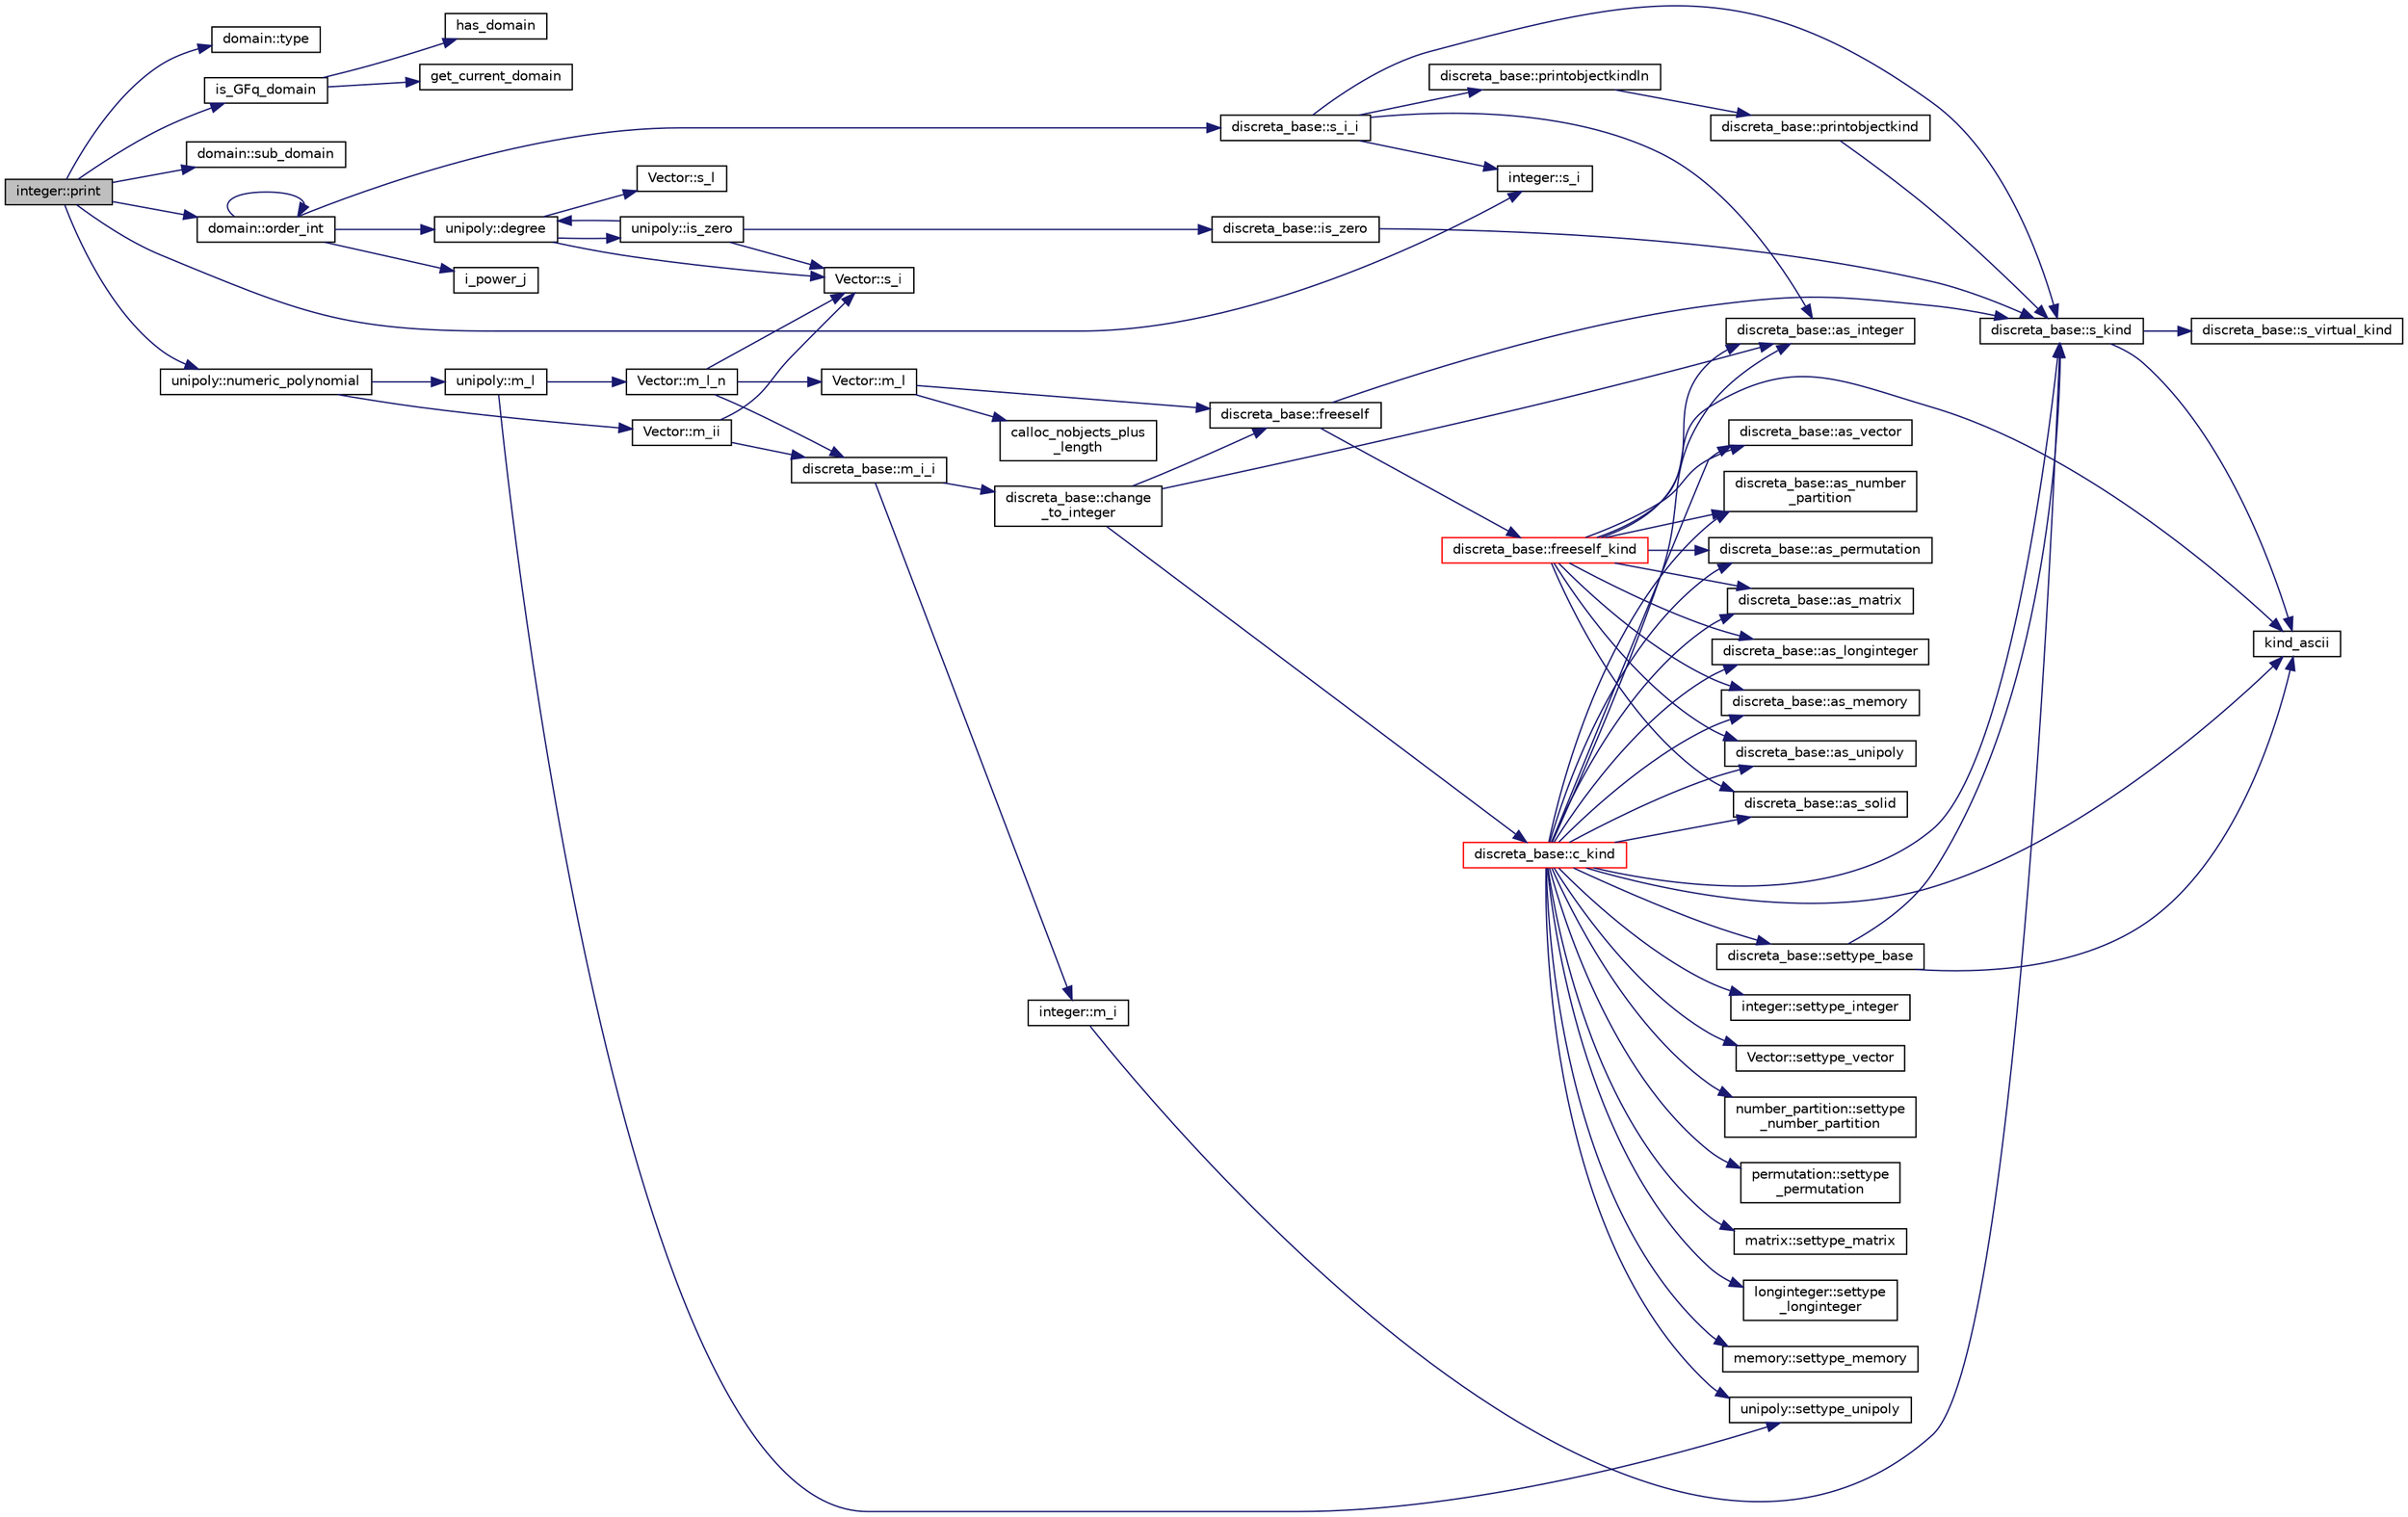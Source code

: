 digraph "integer::print"
{
  edge [fontname="Helvetica",fontsize="10",labelfontname="Helvetica",labelfontsize="10"];
  node [fontname="Helvetica",fontsize="10",shape=record];
  rankdir="LR";
  Node1714 [label="integer::print",height=0.2,width=0.4,color="black", fillcolor="grey75", style="filled", fontcolor="black"];
  Node1714 -> Node1715 [color="midnightblue",fontsize="10",style="solid",fontname="Helvetica"];
  Node1715 [label="domain::type",height=0.2,width=0.4,color="black", fillcolor="white", style="filled",URL="$de/d3b/classdomain.html#ade7477ca71058c5f20a02f31c9639863"];
  Node1714 -> Node1716 [color="midnightblue",fontsize="10",style="solid",fontname="Helvetica"];
  Node1716 [label="is_GFq_domain",height=0.2,width=0.4,color="black", fillcolor="white", style="filled",URL="$d9/d60/discreta_8h.html#af695b4599bda7a0400772172c9eeff64"];
  Node1716 -> Node1717 [color="midnightblue",fontsize="10",style="solid",fontname="Helvetica"];
  Node1717 [label="has_domain",height=0.2,width=0.4,color="black", fillcolor="white", style="filled",URL="$db/d2f/domain_8_c.html#af7df1c554310c6214b2900bf6ca7ac81"];
  Node1716 -> Node1718 [color="midnightblue",fontsize="10",style="solid",fontname="Helvetica"];
  Node1718 [label="get_current_domain",height=0.2,width=0.4,color="black", fillcolor="white", style="filled",URL="$db/d2f/domain_8_c.html#a80481fde3a59aaeeb648f8c5392269f7"];
  Node1714 -> Node1719 [color="midnightblue",fontsize="10",style="solid",fontname="Helvetica"];
  Node1719 [label="domain::sub_domain",height=0.2,width=0.4,color="black", fillcolor="white", style="filled",URL="$de/d3b/classdomain.html#a07bc19f58d063402df0290c9a9ac8c57"];
  Node1714 -> Node1720 [color="midnightblue",fontsize="10",style="solid",fontname="Helvetica"];
  Node1720 [label="domain::order_int",height=0.2,width=0.4,color="black", fillcolor="white", style="filled",URL="$de/d3b/classdomain.html#aa8dcedfd93e3a8db0069a08b9f0bfff7"];
  Node1720 -> Node1721 [color="midnightblue",fontsize="10",style="solid",fontname="Helvetica"];
  Node1721 [label="discreta_base::s_i_i",height=0.2,width=0.4,color="black", fillcolor="white", style="filled",URL="$d7/d71/classdiscreta__base.html#aadb92c01fbe69b3034b0214b33fbc735"];
  Node1721 -> Node1722 [color="midnightblue",fontsize="10",style="solid",fontname="Helvetica"];
  Node1722 [label="discreta_base::s_kind",height=0.2,width=0.4,color="black", fillcolor="white", style="filled",URL="$d7/d71/classdiscreta__base.html#a8a830025c74adbbc3362418a7c2ba157"];
  Node1722 -> Node1723 [color="midnightblue",fontsize="10",style="solid",fontname="Helvetica"];
  Node1723 [label="discreta_base::s_virtual_kind",height=0.2,width=0.4,color="black", fillcolor="white", style="filled",URL="$d7/d71/classdiscreta__base.html#a52778a6d6943a468be083d0785d418fb"];
  Node1722 -> Node1724 [color="midnightblue",fontsize="10",style="solid",fontname="Helvetica"];
  Node1724 [label="kind_ascii",height=0.2,width=0.4,color="black", fillcolor="white", style="filled",URL="$d9/d60/discreta_8h.html#ad0ce825a9f29bc6cec27e1b64cfe27bf"];
  Node1721 -> Node1725 [color="midnightblue",fontsize="10",style="solid",fontname="Helvetica"];
  Node1725 [label="discreta_base::printobjectkindln",height=0.2,width=0.4,color="black", fillcolor="white", style="filled",URL="$d7/d71/classdiscreta__base.html#a677ccc8f392ebedde05e453f8cf59559"];
  Node1725 -> Node1726 [color="midnightblue",fontsize="10",style="solid",fontname="Helvetica"];
  Node1726 [label="discreta_base::printobjectkind",height=0.2,width=0.4,color="black", fillcolor="white", style="filled",URL="$d7/d71/classdiscreta__base.html#aa75a1314aa706909b029664944904231"];
  Node1726 -> Node1722 [color="midnightblue",fontsize="10",style="solid",fontname="Helvetica"];
  Node1721 -> Node1727 [color="midnightblue",fontsize="10",style="solid",fontname="Helvetica"];
  Node1727 [label="discreta_base::as_integer",height=0.2,width=0.4,color="black", fillcolor="white", style="filled",URL="$d7/d71/classdiscreta__base.html#a00d7691eaf874fd283d942692fe8dd26"];
  Node1721 -> Node1728 [color="midnightblue",fontsize="10",style="solid",fontname="Helvetica"];
  Node1728 [label="integer::s_i",height=0.2,width=0.4,color="black", fillcolor="white", style="filled",URL="$d0/de5/classinteger.html#adf28e9f94d4c844adaa950deeb80b904"];
  Node1720 -> Node1720 [color="midnightblue",fontsize="10",style="solid",fontname="Helvetica"];
  Node1720 -> Node1729 [color="midnightblue",fontsize="10",style="solid",fontname="Helvetica"];
  Node1729 [label="unipoly::degree",height=0.2,width=0.4,color="black", fillcolor="white", style="filled",URL="$d1/d89/classunipoly.html#ab2b9692ea17ce32c0c8f2cc246517e37"];
  Node1729 -> Node1730 [color="midnightblue",fontsize="10",style="solid",fontname="Helvetica"];
  Node1730 [label="Vector::s_l",height=0.2,width=0.4,color="black", fillcolor="white", style="filled",URL="$d5/db2/class_vector.html#ad2dc082288f858d22a528832289e0704"];
  Node1729 -> Node1731 [color="midnightblue",fontsize="10",style="solid",fontname="Helvetica"];
  Node1731 [label="Vector::s_i",height=0.2,width=0.4,color="black", fillcolor="white", style="filled",URL="$d5/db2/class_vector.html#a1c4fe1752523df8119f70dd550244871"];
  Node1729 -> Node1732 [color="midnightblue",fontsize="10",style="solid",fontname="Helvetica"];
  Node1732 [label="unipoly::is_zero",height=0.2,width=0.4,color="black", fillcolor="white", style="filled",URL="$d1/d89/classunipoly.html#a7bff4146466929655bf2bcfd42c682cf"];
  Node1732 -> Node1729 [color="midnightblue",fontsize="10",style="solid",fontname="Helvetica"];
  Node1732 -> Node1731 [color="midnightblue",fontsize="10",style="solid",fontname="Helvetica"];
  Node1732 -> Node1733 [color="midnightblue",fontsize="10",style="solid",fontname="Helvetica"];
  Node1733 [label="discreta_base::is_zero",height=0.2,width=0.4,color="black", fillcolor="white", style="filled",URL="$d7/d71/classdiscreta__base.html#ac75f6bdc1ba1b406e26cf921adfd9864"];
  Node1733 -> Node1722 [color="midnightblue",fontsize="10",style="solid",fontname="Helvetica"];
  Node1720 -> Node1734 [color="midnightblue",fontsize="10",style="solid",fontname="Helvetica"];
  Node1734 [label="i_power_j",height=0.2,width=0.4,color="black", fillcolor="white", style="filled",URL="$de/dc5/algebra__and__number__theory_8h.html#a39b321523e8957d701618bb5cac542b5"];
  Node1714 -> Node1735 [color="midnightblue",fontsize="10",style="solid",fontname="Helvetica"];
  Node1735 [label="unipoly::numeric_polynomial",height=0.2,width=0.4,color="black", fillcolor="white", style="filled",URL="$d1/d89/classunipoly.html#a5066ce0b3206afcdd299c4079394e190"];
  Node1735 -> Node1736 [color="midnightblue",fontsize="10",style="solid",fontname="Helvetica"];
  Node1736 [label="unipoly::m_l",height=0.2,width=0.4,color="black", fillcolor="white", style="filled",URL="$d1/d89/classunipoly.html#a776ccf5b98954c5212b684944ab5d725"];
  Node1736 -> Node1737 [color="midnightblue",fontsize="10",style="solid",fontname="Helvetica"];
  Node1737 [label="Vector::m_l_n",height=0.2,width=0.4,color="black", fillcolor="white", style="filled",URL="$d5/db2/class_vector.html#a5c7c126e6266ecdc832c5ce5bc1cca2f"];
  Node1737 -> Node1738 [color="midnightblue",fontsize="10",style="solid",fontname="Helvetica"];
  Node1738 [label="Vector::m_l",height=0.2,width=0.4,color="black", fillcolor="white", style="filled",URL="$d5/db2/class_vector.html#a00f5520c2a6b4f5282a1a8bcf8ea74eb"];
  Node1738 -> Node1739 [color="midnightblue",fontsize="10",style="solid",fontname="Helvetica"];
  Node1739 [label="discreta_base::freeself",height=0.2,width=0.4,color="black", fillcolor="white", style="filled",URL="$d7/d71/classdiscreta__base.html#a9a3c9501a562293b5667c11b9174d6e5"];
  Node1739 -> Node1740 [color="midnightblue",fontsize="10",style="solid",fontname="Helvetica"];
  Node1740 [label="discreta_base::freeself_kind",height=0.2,width=0.4,color="red", fillcolor="white", style="filled",URL="$d7/d71/classdiscreta__base.html#a63a23ada2165b3838fab719ed458cec8"];
  Node1740 -> Node1727 [color="midnightblue",fontsize="10",style="solid",fontname="Helvetica"];
  Node1740 -> Node1744 [color="midnightblue",fontsize="10",style="solid",fontname="Helvetica"];
  Node1744 [label="discreta_base::as_vector",height=0.2,width=0.4,color="black", fillcolor="white", style="filled",URL="$d7/d71/classdiscreta__base.html#a7bdd6cae39c380b128ee9e17e42cf020"];
  Node1740 -> Node1747 [color="midnightblue",fontsize="10",style="solid",fontname="Helvetica"];
  Node1747 [label="discreta_base::as_number\l_partition",height=0.2,width=0.4,color="black", fillcolor="white", style="filled",URL="$d7/d71/classdiscreta__base.html#a307aa09de0e925d46697707968ffab00"];
  Node1740 -> Node1749 [color="midnightblue",fontsize="10",style="solid",fontname="Helvetica"];
  Node1749 [label="discreta_base::as_permutation",height=0.2,width=0.4,color="black", fillcolor="white", style="filled",URL="$d7/d71/classdiscreta__base.html#aa4e72f36a82984239b12ae831e131098"];
  Node1740 -> Node1751 [color="midnightblue",fontsize="10",style="solid",fontname="Helvetica"];
  Node1751 [label="discreta_base::as_matrix",height=0.2,width=0.4,color="black", fillcolor="white", style="filled",URL="$d7/d71/classdiscreta__base.html#ae4d7f56d917a4707b838fbffde6467ff"];
  Node1740 -> Node1754 [color="midnightblue",fontsize="10",style="solid",fontname="Helvetica"];
  Node1754 [label="discreta_base::as_longinteger",height=0.2,width=0.4,color="black", fillcolor="white", style="filled",URL="$d7/d71/classdiscreta__base.html#a20a094639eb711b10c8694c51937f7cd"];
  Node1740 -> Node1757 [color="midnightblue",fontsize="10",style="solid",fontname="Helvetica"];
  Node1757 [label="discreta_base::as_memory",height=0.2,width=0.4,color="black", fillcolor="white", style="filled",URL="$d7/d71/classdiscreta__base.html#ad94b2d7dce0cd4fa22db57f6e79c4bd2"];
  Node1740 -> Node1759 [color="midnightblue",fontsize="10",style="solid",fontname="Helvetica"];
  Node1759 [label="discreta_base::as_unipoly",height=0.2,width=0.4,color="black", fillcolor="white", style="filled",URL="$d7/d71/classdiscreta__base.html#ad50d8027f039fe5c2478cddb243adc9d"];
  Node1740 -> Node1761 [color="midnightblue",fontsize="10",style="solid",fontname="Helvetica"];
  Node1761 [label="discreta_base::as_solid",height=0.2,width=0.4,color="black", fillcolor="white", style="filled",URL="$d7/d71/classdiscreta__base.html#a1fc5f2b85ec97ab0a69dd64903c970a5"];
  Node1740 -> Node1724 [color="midnightblue",fontsize="10",style="solid",fontname="Helvetica"];
  Node1739 -> Node1722 [color="midnightblue",fontsize="10",style="solid",fontname="Helvetica"];
  Node1738 -> Node1781 [color="midnightblue",fontsize="10",style="solid",fontname="Helvetica"];
  Node1781 [label="calloc_nobjects_plus\l_length",height=0.2,width=0.4,color="black", fillcolor="white", style="filled",URL="$d9/d60/discreta_8h.html#a71599d54c8c17dfa065a363f5cdd0aa4"];
  Node1737 -> Node1731 [color="midnightblue",fontsize="10",style="solid",fontname="Helvetica"];
  Node1737 -> Node1782 [color="midnightblue",fontsize="10",style="solid",fontname="Helvetica"];
  Node1782 [label="discreta_base::m_i_i",height=0.2,width=0.4,color="black", fillcolor="white", style="filled",URL="$d7/d71/classdiscreta__base.html#aa231464a9d4bc233f66608021c9ad997"];
  Node1782 -> Node1783 [color="midnightblue",fontsize="10",style="solid",fontname="Helvetica"];
  Node1783 [label="discreta_base::change\l_to_integer",height=0.2,width=0.4,color="black", fillcolor="white", style="filled",URL="$d7/d71/classdiscreta__base.html#a58a5a5bd8f8e6f2dd7b4483b66dc7bb9"];
  Node1783 -> Node1739 [color="midnightblue",fontsize="10",style="solid",fontname="Helvetica"];
  Node1783 -> Node1784 [color="midnightblue",fontsize="10",style="solid",fontname="Helvetica"];
  Node1784 [label="discreta_base::c_kind",height=0.2,width=0.4,color="red", fillcolor="white", style="filled",URL="$d7/d71/classdiscreta__base.html#adc2ff61589c2d083688e7a43f333cb62"];
  Node1784 -> Node1785 [color="midnightblue",fontsize="10",style="solid",fontname="Helvetica"];
  Node1785 [label="discreta_base::settype_base",height=0.2,width=0.4,color="black", fillcolor="white", style="filled",URL="$d7/d71/classdiscreta__base.html#a4f42899a89447d1c3993ea07c38f8ad4"];
  Node1785 -> Node1722 [color="midnightblue",fontsize="10",style="solid",fontname="Helvetica"];
  Node1785 -> Node1724 [color="midnightblue",fontsize="10",style="solid",fontname="Helvetica"];
  Node1784 -> Node1727 [color="midnightblue",fontsize="10",style="solid",fontname="Helvetica"];
  Node1784 -> Node1786 [color="midnightblue",fontsize="10",style="solid",fontname="Helvetica"];
  Node1786 [label="integer::settype_integer",height=0.2,width=0.4,color="black", fillcolor="white", style="filled",URL="$d0/de5/classinteger.html#a6265c65ef311229acd513d748faba796"];
  Node1784 -> Node1744 [color="midnightblue",fontsize="10",style="solid",fontname="Helvetica"];
  Node1784 -> Node1787 [color="midnightblue",fontsize="10",style="solid",fontname="Helvetica"];
  Node1787 [label="Vector::settype_vector",height=0.2,width=0.4,color="black", fillcolor="white", style="filled",URL="$d5/db2/class_vector.html#a34e0d00b18c051f23904a8429fa6c8b4"];
  Node1784 -> Node1747 [color="midnightblue",fontsize="10",style="solid",fontname="Helvetica"];
  Node1784 -> Node1788 [color="midnightblue",fontsize="10",style="solid",fontname="Helvetica"];
  Node1788 [label="number_partition::settype\l_number_partition",height=0.2,width=0.4,color="black", fillcolor="white", style="filled",URL="$df/d50/classnumber__partition.html#a3aaec1b557758f643ffc8555bbc358be"];
  Node1784 -> Node1749 [color="midnightblue",fontsize="10",style="solid",fontname="Helvetica"];
  Node1784 -> Node1789 [color="midnightblue",fontsize="10",style="solid",fontname="Helvetica"];
  Node1789 [label="permutation::settype\l_permutation",height=0.2,width=0.4,color="black", fillcolor="white", style="filled",URL="$d0/d08/classpermutation.html#af1eea29f86195cede9562e444664c28c"];
  Node1784 -> Node1751 [color="midnightblue",fontsize="10",style="solid",fontname="Helvetica"];
  Node1784 -> Node1790 [color="midnightblue",fontsize="10",style="solid",fontname="Helvetica"];
  Node1790 [label="matrix::settype_matrix",height=0.2,width=0.4,color="black", fillcolor="white", style="filled",URL="$d1/d8d/classmatrix.html#a1780283a64a789e4084d792683d276bb"];
  Node1784 -> Node1754 [color="midnightblue",fontsize="10",style="solid",fontname="Helvetica"];
  Node1784 -> Node1791 [color="midnightblue",fontsize="10",style="solid",fontname="Helvetica"];
  Node1791 [label="longinteger::settype\l_longinteger",height=0.2,width=0.4,color="black", fillcolor="white", style="filled",URL="$d3/d71/classlonginteger.html#ae5f811ece8df31b9ff114368a18e1dc5"];
  Node1784 -> Node1757 [color="midnightblue",fontsize="10",style="solid",fontname="Helvetica"];
  Node1784 -> Node1792 [color="midnightblue",fontsize="10",style="solid",fontname="Helvetica"];
  Node1792 [label="memory::settype_memory",height=0.2,width=0.4,color="black", fillcolor="white", style="filled",URL="$d8/d99/classmemory.html#a33aae277f9b8fe36b02e9d5da895451b"];
  Node1784 -> Node1759 [color="midnightblue",fontsize="10",style="solid",fontname="Helvetica"];
  Node1784 -> Node1793 [color="midnightblue",fontsize="10",style="solid",fontname="Helvetica"];
  Node1793 [label="unipoly::settype_unipoly",height=0.2,width=0.4,color="black", fillcolor="white", style="filled",URL="$d1/d89/classunipoly.html#a8db854fcc85c5e1150b1f1b1c005c95b"];
  Node1784 -> Node1761 [color="midnightblue",fontsize="10",style="solid",fontname="Helvetica"];
  Node1784 -> Node1724 [color="midnightblue",fontsize="10",style="solid",fontname="Helvetica"];
  Node1784 -> Node1722 [color="midnightblue",fontsize="10",style="solid",fontname="Helvetica"];
  Node1783 -> Node1727 [color="midnightblue",fontsize="10",style="solid",fontname="Helvetica"];
  Node1782 -> Node1806 [color="midnightblue",fontsize="10",style="solid",fontname="Helvetica"];
  Node1806 [label="integer::m_i",height=0.2,width=0.4,color="black", fillcolor="white", style="filled",URL="$d0/de5/classinteger.html#a869091f0a0f35f5354c8c4a70250e8a9"];
  Node1806 -> Node1722 [color="midnightblue",fontsize="10",style="solid",fontname="Helvetica"];
  Node1736 -> Node1793 [color="midnightblue",fontsize="10",style="solid",fontname="Helvetica"];
  Node1735 -> Node1807 [color="midnightblue",fontsize="10",style="solid",fontname="Helvetica"];
  Node1807 [label="Vector::m_ii",height=0.2,width=0.4,color="black", fillcolor="white", style="filled",URL="$d5/db2/class_vector.html#aa6a97eabb43f192a47947f4f6acbb04d"];
  Node1807 -> Node1731 [color="midnightblue",fontsize="10",style="solid",fontname="Helvetica"];
  Node1807 -> Node1782 [color="midnightblue",fontsize="10",style="solid",fontname="Helvetica"];
  Node1714 -> Node1728 [color="midnightblue",fontsize="10",style="solid",fontname="Helvetica"];
}
